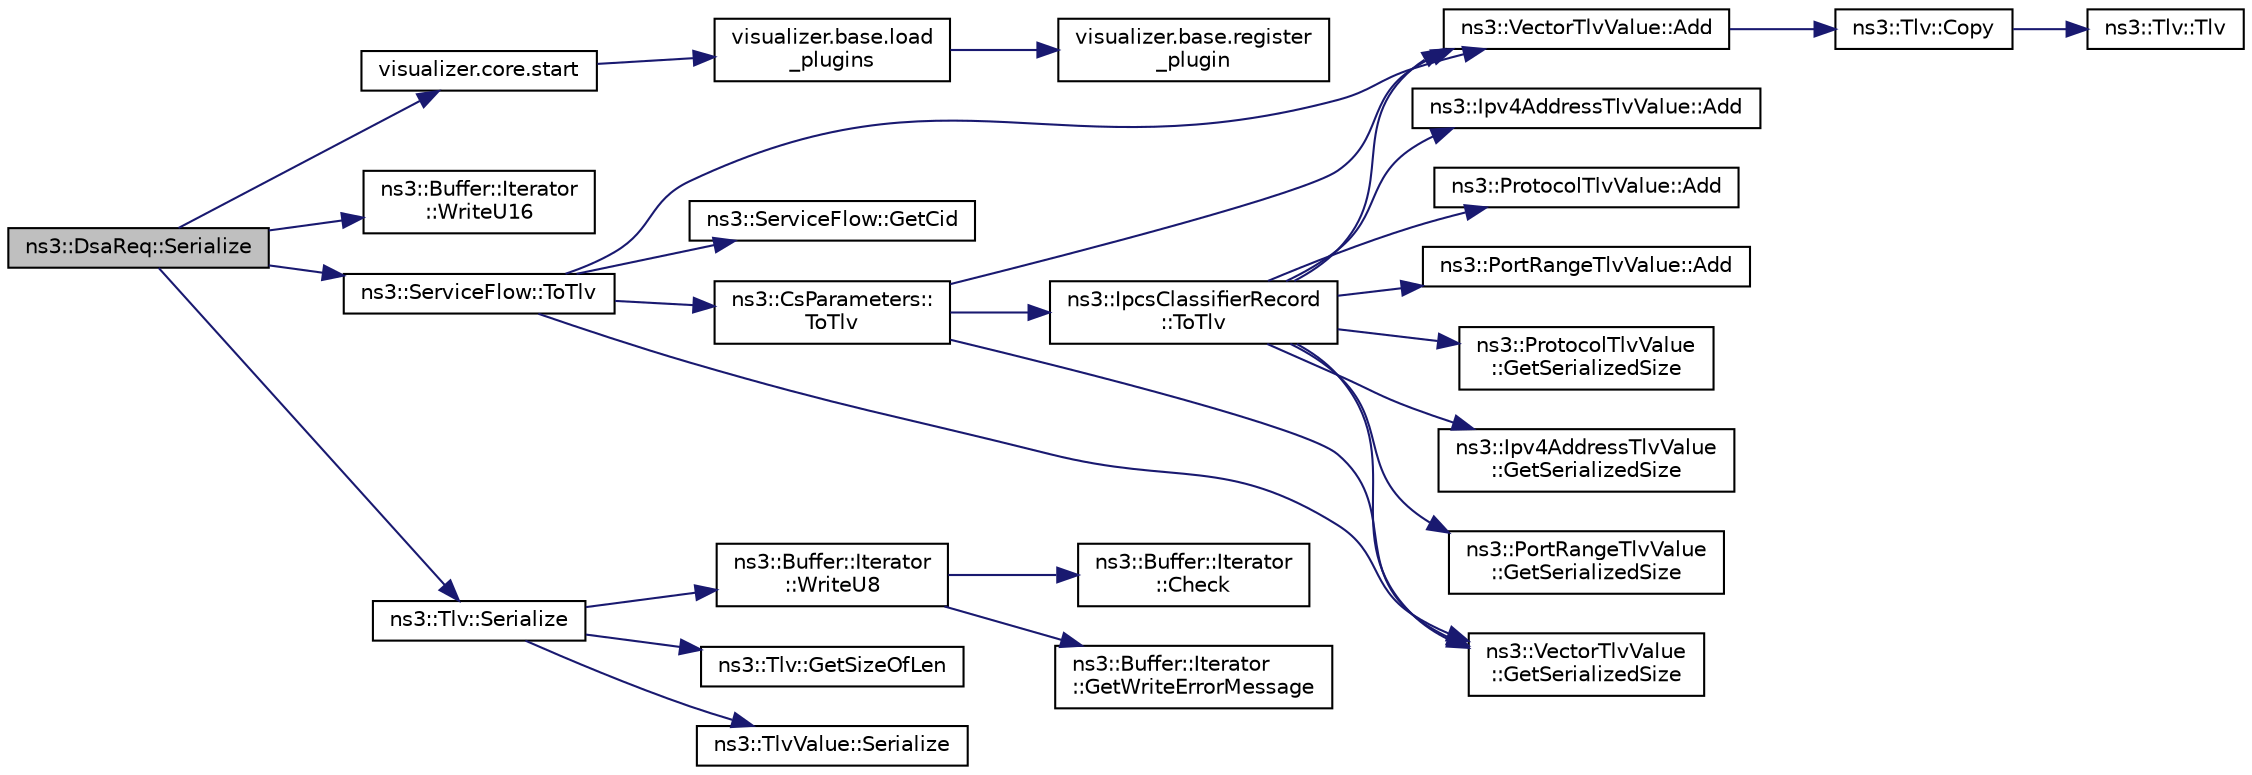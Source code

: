 digraph "ns3::DsaReq::Serialize"
{
  edge [fontname="Helvetica",fontsize="10",labelfontname="Helvetica",labelfontsize="10"];
  node [fontname="Helvetica",fontsize="10",shape=record];
  rankdir="LR";
  Node1 [label="ns3::DsaReq::Serialize",height=0.2,width=0.4,color="black", fillcolor="grey75", style="filled", fontcolor="black"];
  Node1 -> Node2 [color="midnightblue",fontsize="10",style="solid"];
  Node2 [label="visualizer.core.start",height=0.2,width=0.4,color="black", fillcolor="white", style="filled",URL="$df/d6c/namespacevisualizer_1_1core.html#a2a35e5d8a34af358b508dac8635754e0"];
  Node2 -> Node3 [color="midnightblue",fontsize="10",style="solid"];
  Node3 [label="visualizer.base.load\l_plugins",height=0.2,width=0.4,color="black", fillcolor="white", style="filled",URL="$d4/d39/namespacevisualizer_1_1base.html#ad171497a5ff1afe0a73bedaebf35448f"];
  Node3 -> Node4 [color="midnightblue",fontsize="10",style="solid"];
  Node4 [label="visualizer.base.register\l_plugin",height=0.2,width=0.4,color="black", fillcolor="white", style="filled",URL="$d4/d39/namespacevisualizer_1_1base.html#a6b0ffcff1e17ec4027496f50177e5b9e"];
  Node1 -> Node5 [color="midnightblue",fontsize="10",style="solid"];
  Node5 [label="ns3::Buffer::Iterator\l::WriteU16",height=0.2,width=0.4,color="black", fillcolor="white", style="filled",URL="$d0/daf/classns3_1_1Buffer_1_1Iterator.html#a67fdfa2b4295a6f807b9670c7c8e4c0b"];
  Node1 -> Node6 [color="midnightblue",fontsize="10",style="solid"];
  Node6 [label="ns3::ServiceFlow::ToTlv",height=0.2,width=0.4,color="black", fillcolor="white", style="filled",URL="$d7/ded/classns3_1_1ServiceFlow.html#a093dd393288e740cd63d1a8c8d871dd0",tooltip="creates a TLV from this service flow "];
  Node6 -> Node7 [color="midnightblue",fontsize="10",style="solid"];
  Node7 [label="ns3::VectorTlvValue::Add",height=0.2,width=0.4,color="black", fillcolor="white", style="filled",URL="$df/d4f/classns3_1_1VectorTlvValue.html#a9a422b96698c94e7bb4705026e236f35"];
  Node7 -> Node8 [color="midnightblue",fontsize="10",style="solid"];
  Node8 [label="ns3::Tlv::Copy",height=0.2,width=0.4,color="black", fillcolor="white", style="filled",URL="$d1/d1e/classns3_1_1Tlv.html#a3b0052e2d8b687949530b51a17e0d992"];
  Node8 -> Node9 [color="midnightblue",fontsize="10",style="solid"];
  Node9 [label="ns3::Tlv::Tlv",height=0.2,width=0.4,color="black", fillcolor="white", style="filled",URL="$d1/d1e/classns3_1_1Tlv.html#afcb108dfdebaf93fe0ab840f6cc34672"];
  Node6 -> Node10 [color="midnightblue",fontsize="10",style="solid"];
  Node10 [label="ns3::ServiceFlow::GetCid",height=0.2,width=0.4,color="black", fillcolor="white", style="filled",URL="$d7/ded/classns3_1_1ServiceFlow.html#aa1fd9d5f4f21db6a3ec1aac8c3e6958d"];
  Node6 -> Node11 [color="midnightblue",fontsize="10",style="solid"];
  Node11 [label="ns3::CsParameters::\lToTlv",height=0.2,width=0.4,color="black", fillcolor="white", style="filled",URL="$db/dfc/classns3_1_1CsParameters.html#a6626265aedf9a0e3f94baca3688f80b3",tooltip="creates a tlv from the classifier record "];
  Node11 -> Node7 [color="midnightblue",fontsize="10",style="solid"];
  Node11 -> Node12 [color="midnightblue",fontsize="10",style="solid"];
  Node12 [label="ns3::IpcsClassifierRecord\l::ToTlv",height=0.2,width=0.4,color="black", fillcolor="white", style="filled",URL="$d4/d4e/classns3_1_1IpcsClassifierRecord.html#a6ed36b66711176835375cbad80b69fdb",tooltip="Creates a TLV from this classifier. "];
  Node12 -> Node13 [color="midnightblue",fontsize="10",style="solid"];
  Node13 [label="ns3::Ipv4AddressTlvValue::Add",height=0.2,width=0.4,color="black", fillcolor="white", style="filled",URL="$db/d0f/classns3_1_1Ipv4AddressTlvValue.html#a9943692fbefad5d0419e0820681bba46"];
  Node12 -> Node14 [color="midnightblue",fontsize="10",style="solid"];
  Node14 [label="ns3::ProtocolTlvValue::Add",height=0.2,width=0.4,color="black", fillcolor="white", style="filled",URL="$d7/de8/classns3_1_1ProtocolTlvValue.html#a1c3ce061a89e07367671f56abd6d457e"];
  Node12 -> Node15 [color="midnightblue",fontsize="10",style="solid"];
  Node15 [label="ns3::PortRangeTlvValue::Add",height=0.2,width=0.4,color="black", fillcolor="white", style="filled",URL="$dc/dbc/classns3_1_1PortRangeTlvValue.html#ac78b2513ddfc9a1fbdf62d9e836b68a5"];
  Node12 -> Node7 [color="midnightblue",fontsize="10",style="solid"];
  Node12 -> Node16 [color="midnightblue",fontsize="10",style="solid"];
  Node16 [label="ns3::ProtocolTlvValue\l::GetSerializedSize",height=0.2,width=0.4,color="black", fillcolor="white", style="filled",URL="$d7/de8/classns3_1_1ProtocolTlvValue.html#a48b1bd41391382b58dd2c8a324cfd4a6"];
  Node12 -> Node17 [color="midnightblue",fontsize="10",style="solid"];
  Node17 [label="ns3::Ipv4AddressTlvValue\l::GetSerializedSize",height=0.2,width=0.4,color="black", fillcolor="white", style="filled",URL="$db/d0f/classns3_1_1Ipv4AddressTlvValue.html#a47249efa871666daf3ad587f3c1f6fea"];
  Node12 -> Node18 [color="midnightblue",fontsize="10",style="solid"];
  Node18 [label="ns3::PortRangeTlvValue\l::GetSerializedSize",height=0.2,width=0.4,color="black", fillcolor="white", style="filled",URL="$dc/dbc/classns3_1_1PortRangeTlvValue.html#a1c61a37737b74bcfde3c76afbeedba92"];
  Node12 -> Node19 [color="midnightblue",fontsize="10",style="solid"];
  Node19 [label="ns3::VectorTlvValue\l::GetSerializedSize",height=0.2,width=0.4,color="black", fillcolor="white", style="filled",URL="$df/d4f/classns3_1_1VectorTlvValue.html#a7390f0be562fedc142f83600266e0dc3"];
  Node11 -> Node19 [color="midnightblue",fontsize="10",style="solid"];
  Node6 -> Node19 [color="midnightblue",fontsize="10",style="solid"];
  Node1 -> Node20 [color="midnightblue",fontsize="10",style="solid"];
  Node20 [label="ns3::Tlv::Serialize",height=0.2,width=0.4,color="black", fillcolor="white", style="filled",URL="$d1/d1e/classns3_1_1Tlv.html#a9e4ace7d442888d08d414381432272f5"];
  Node20 -> Node21 [color="midnightblue",fontsize="10",style="solid"];
  Node21 [label="ns3::Buffer::Iterator\l::WriteU8",height=0.2,width=0.4,color="black", fillcolor="white", style="filled",URL="$d0/daf/classns3_1_1Buffer_1_1Iterator.html#a3c7bacca6cbb821c9d14fa4626b7ae16"];
  Node21 -> Node22 [color="midnightblue",fontsize="10",style="solid"];
  Node22 [label="ns3::Buffer::Iterator\l::Check",height=0.2,width=0.4,color="black", fillcolor="white", style="filled",URL="$d0/daf/classns3_1_1Buffer_1_1Iterator.html#af8d294593fd36e8b55124bdfba3d0152"];
  Node21 -> Node23 [color="midnightblue",fontsize="10",style="solid"];
  Node23 [label="ns3::Buffer::Iterator\l::GetWriteErrorMessage",height=0.2,width=0.4,color="black", fillcolor="white", style="filled",URL="$d0/daf/classns3_1_1Buffer_1_1Iterator.html#ae37b790336264f34d65971231c3ed1f1",tooltip="Returns an appropriate message indicating a write error. "];
  Node20 -> Node24 [color="midnightblue",fontsize="10",style="solid"];
  Node24 [label="ns3::Tlv::GetSizeOfLen",height=0.2,width=0.4,color="black", fillcolor="white", style="filled",URL="$d1/d1e/classns3_1_1Tlv.html#a1dfbebef6a6e426351d38fe019254413"];
  Node20 -> Node25 [color="midnightblue",fontsize="10",style="solid"];
  Node25 [label="ns3::TlvValue::Serialize",height=0.2,width=0.4,color="black", fillcolor="white", style="filled",URL="$d0/de1/classns3_1_1TlvValue.html#aeec8825728398e18337efd9cb40a2aa4"];
}
